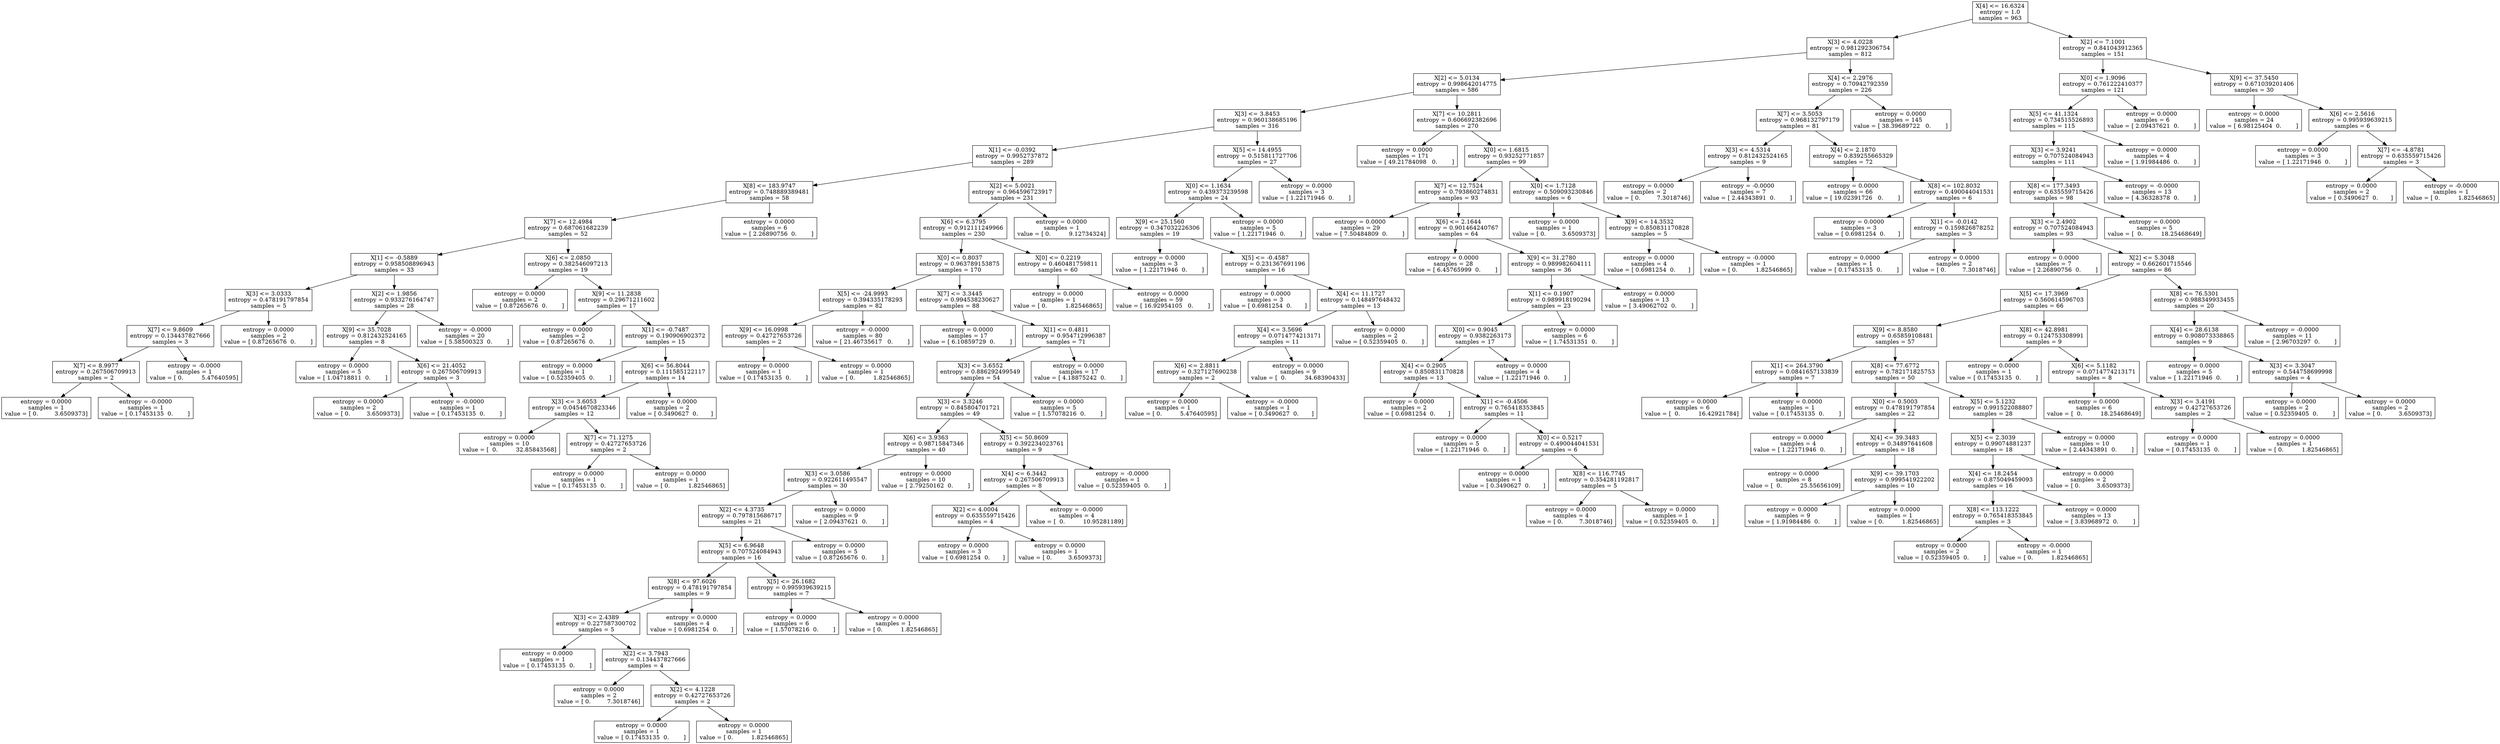 digraph Tree {
0 [label="X[4] <= 16.6324\nentropy = 1.0\nsamples = 963", shape="box"] ;
1 [label="X[3] <= 4.0228\nentropy = 0.981292306754\nsamples = 812", shape="box"] ;
0 -> 1 ;
2 [label="X[2] <= 5.0134\nentropy = 0.998642014775\nsamples = 586", shape="box"] ;
1 -> 2 ;
3 [label="X[3] <= 3.8453\nentropy = 0.960138685196\nsamples = 316", shape="box"] ;
2 -> 3 ;
4 [label="X[1] <= -0.0392\nentropy = 0.9952737872\nsamples = 289", shape="box"] ;
3 -> 4 ;
5 [label="X[8] <= 183.9747\nentropy = 0.748889389481\nsamples = 58", shape="box"] ;
4 -> 5 ;
6 [label="X[7] <= 12.4984\nentropy = 0.687061682239\nsamples = 52", shape="box"] ;
5 -> 6 ;
7 [label="X[1] <= -0.5889\nentropy = 0.958508896943\nsamples = 33", shape="box"] ;
6 -> 7 ;
8 [label="X[3] <= 3.0333\nentropy = 0.478191797854\nsamples = 5", shape="box"] ;
7 -> 8 ;
9 [label="X[7] <= 9.8609\nentropy = 0.134437827666\nsamples = 3", shape="box"] ;
8 -> 9 ;
10 [label="X[7] <= 8.9977\nentropy = 0.267506709913\nsamples = 2", shape="box"] ;
9 -> 10 ;
11 [label="entropy = 0.0000\nsamples = 1\nvalue = [ 0.         3.6509373]", shape="box"] ;
10 -> 11 ;
12 [label="entropy = -0.0000\nsamples = 1\nvalue = [ 0.17453135  0.        ]", shape="box"] ;
10 -> 12 ;
13 [label="entropy = -0.0000\nsamples = 1\nvalue = [ 0.          5.47640595]", shape="box"] ;
9 -> 13 ;
14 [label="entropy = 0.0000\nsamples = 2\nvalue = [ 0.87265676  0.        ]", shape="box"] ;
8 -> 14 ;
15 [label="X[2] <= 1.9856\nentropy = 0.933276164747\nsamples = 28", shape="box"] ;
7 -> 15 ;
16 [label="X[9] <= 35.7028\nentropy = 0.812432524165\nsamples = 8", shape="box"] ;
15 -> 16 ;
17 [label="entropy = 0.0000\nsamples = 5\nvalue = [ 1.04718811  0.        ]", shape="box"] ;
16 -> 17 ;
18 [label="X[6] <= 21.4052\nentropy = 0.267506709913\nsamples = 3", shape="box"] ;
16 -> 18 ;
19 [label="entropy = 0.0000\nsamples = 2\nvalue = [ 0.         3.6509373]", shape="box"] ;
18 -> 19 ;
20 [label="entropy = -0.0000\nsamples = 1\nvalue = [ 0.17453135  0.        ]", shape="box"] ;
18 -> 20 ;
21 [label="entropy = -0.0000\nsamples = 20\nvalue = [ 5.58500323  0.        ]", shape="box"] ;
15 -> 21 ;
22 [label="X[6] <= 2.0850\nentropy = 0.382546097213\nsamples = 19", shape="box"] ;
6 -> 22 ;
23 [label="entropy = 0.0000\nsamples = 2\nvalue = [ 0.87265676  0.        ]", shape="box"] ;
22 -> 23 ;
24 [label="X[9] <= 11.2838\nentropy = 0.29671211602\nsamples = 17", shape="box"] ;
22 -> 24 ;
25 [label="entropy = 0.0000\nsamples = 2\nvalue = [ 0.87265676  0.        ]", shape="box"] ;
24 -> 25 ;
26 [label="X[1] <= -0.7487\nentropy = 0.190906902372\nsamples = 15", shape="box"] ;
24 -> 26 ;
27 [label="entropy = 0.0000\nsamples = 1\nvalue = [ 0.52359405  0.        ]", shape="box"] ;
26 -> 27 ;
28 [label="X[6] <= 56.8044\nentropy = 0.111585122117\nsamples = 14", shape="box"] ;
26 -> 28 ;
29 [label="X[3] <= 3.6053\nentropy = 0.0454670823346\nsamples = 12", shape="box"] ;
28 -> 29 ;
30 [label="entropy = 0.0000\nsamples = 10\nvalue = [  0.          32.85843568]", shape="box"] ;
29 -> 30 ;
31 [label="X[7] <= 71.1275\nentropy = 0.42727653726\nsamples = 2", shape="box"] ;
29 -> 31 ;
32 [label="entropy = 0.0000\nsamples = 1\nvalue = [ 0.17453135  0.        ]", shape="box"] ;
31 -> 32 ;
33 [label="entropy = 0.0000\nsamples = 1\nvalue = [ 0.          1.82546865]", shape="box"] ;
31 -> 33 ;
34 [label="entropy = 0.0000\nsamples = 2\nvalue = [ 0.3490627  0.       ]", shape="box"] ;
28 -> 34 ;
35 [label="entropy = 0.0000\nsamples = 6\nvalue = [ 2.26890756  0.        ]", shape="box"] ;
5 -> 35 ;
36 [label="X[2] <= 5.0021\nentropy = 0.964596723917\nsamples = 231", shape="box"] ;
4 -> 36 ;
37 [label="X[6] <= 6.3795\nentropy = 0.912111249966\nsamples = 230", shape="box"] ;
36 -> 37 ;
38 [label="X[0] <= 0.8037\nentropy = 0.963789153875\nsamples = 170", shape="box"] ;
37 -> 38 ;
39 [label="X[5] <= -24.9993\nentropy = 0.394335178293\nsamples = 82", shape="box"] ;
38 -> 39 ;
40 [label="X[9] <= 16.0998\nentropy = 0.42727653726\nsamples = 2", shape="box"] ;
39 -> 40 ;
41 [label="entropy = 0.0000\nsamples = 1\nvalue = [ 0.17453135  0.        ]", shape="box"] ;
40 -> 41 ;
42 [label="entropy = 0.0000\nsamples = 1\nvalue = [ 0.          1.82546865]", shape="box"] ;
40 -> 42 ;
43 [label="entropy = -0.0000\nsamples = 80\nvalue = [ 21.46735617   0.        ]", shape="box"] ;
39 -> 43 ;
44 [label="X[7] <= 3.3445\nentropy = 0.994538230627\nsamples = 88", shape="box"] ;
38 -> 44 ;
45 [label="entropy = 0.0000\nsamples = 17\nvalue = [ 6.10859729  0.        ]", shape="box"] ;
44 -> 45 ;
46 [label="X[1] <= 0.4811\nentropy = 0.954712996387\nsamples = 71", shape="box"] ;
44 -> 46 ;
47 [label="X[3] <= 3.6552\nentropy = 0.886292499549\nsamples = 54", shape="box"] ;
46 -> 47 ;
48 [label="X[3] <= 3.3246\nentropy = 0.845804701721\nsamples = 49", shape="box"] ;
47 -> 48 ;
49 [label="X[6] <= 3.9363\nentropy = 0.98715847346\nsamples = 40", shape="box"] ;
48 -> 49 ;
50 [label="X[3] <= 3.0586\nentropy = 0.922611495547\nsamples = 30", shape="box"] ;
49 -> 50 ;
51 [label="X[2] <= 4.3735\nentropy = 0.797815686717\nsamples = 21", shape="box"] ;
50 -> 51 ;
52 [label="X[5] <= 6.9648\nentropy = 0.707524084943\nsamples = 16", shape="box"] ;
51 -> 52 ;
53 [label="X[8] <= 97.6026\nentropy = 0.478191797854\nsamples = 9", shape="box"] ;
52 -> 53 ;
54 [label="X[3] <= 2.4389\nentropy = 0.227587300702\nsamples = 5", shape="box"] ;
53 -> 54 ;
55 [label="entropy = 0.0000\nsamples = 1\nvalue = [ 0.17453135  0.        ]", shape="box"] ;
54 -> 55 ;
56 [label="X[2] <= 3.7943\nentropy = 0.134437827666\nsamples = 4", shape="box"] ;
54 -> 56 ;
57 [label="entropy = 0.0000\nsamples = 2\nvalue = [ 0.         7.3018746]", shape="box"] ;
56 -> 57 ;
58 [label="X[2] <= 4.1228\nentropy = 0.42727653726\nsamples = 2", shape="box"] ;
56 -> 58 ;
59 [label="entropy = 0.0000\nsamples = 1\nvalue = [ 0.17453135  0.        ]", shape="box"] ;
58 -> 59 ;
60 [label="entropy = 0.0000\nsamples = 1\nvalue = [ 0.          1.82546865]", shape="box"] ;
58 -> 60 ;
61 [label="entropy = 0.0000\nsamples = 4\nvalue = [ 0.6981254  0.       ]", shape="box"] ;
53 -> 61 ;
62 [label="X[5] <= 26.1682\nentropy = 0.995939639215\nsamples = 7", shape="box"] ;
52 -> 62 ;
63 [label="entropy = 0.0000\nsamples = 6\nvalue = [ 1.57078216  0.        ]", shape="box"] ;
62 -> 63 ;
64 [label="entropy = 0.0000\nsamples = 1\nvalue = [ 0.          1.82546865]", shape="box"] ;
62 -> 64 ;
65 [label="entropy = 0.0000\nsamples = 5\nvalue = [ 0.87265676  0.        ]", shape="box"] ;
51 -> 65 ;
66 [label="entropy = 0.0000\nsamples = 9\nvalue = [ 2.09437621  0.        ]", shape="box"] ;
50 -> 66 ;
67 [label="entropy = 0.0000\nsamples = 10\nvalue = [ 2.79250162  0.        ]", shape="box"] ;
49 -> 67 ;
68 [label="X[5] <= 50.8609\nentropy = 0.392234023761\nsamples = 9", shape="box"] ;
48 -> 68 ;
69 [label="X[4] <= 6.3442\nentropy = 0.267506709913\nsamples = 8", shape="box"] ;
68 -> 69 ;
70 [label="X[2] <= 4.0004\nentropy = 0.635559715426\nsamples = 4", shape="box"] ;
69 -> 70 ;
71 [label="entropy = 0.0000\nsamples = 3\nvalue = [ 0.6981254  0.       ]", shape="box"] ;
70 -> 71 ;
72 [label="entropy = 0.0000\nsamples = 1\nvalue = [ 0.         3.6509373]", shape="box"] ;
70 -> 72 ;
73 [label="entropy = -0.0000\nsamples = 4\nvalue = [  0.          10.95281189]", shape="box"] ;
69 -> 73 ;
74 [label="entropy = -0.0000\nsamples = 1\nvalue = [ 0.52359405  0.        ]", shape="box"] ;
68 -> 74 ;
75 [label="entropy = 0.0000\nsamples = 5\nvalue = [ 1.57078216  0.        ]", shape="box"] ;
47 -> 75 ;
76 [label="entropy = 0.0000\nsamples = 17\nvalue = [ 4.18875242  0.        ]", shape="box"] ;
46 -> 76 ;
77 [label="X[0] <= 0.2219\nentropy = 0.460481759811\nsamples = 60", shape="box"] ;
37 -> 77 ;
78 [label="entropy = 0.0000\nsamples = 1\nvalue = [ 0.          1.82546865]", shape="box"] ;
77 -> 78 ;
79 [label="entropy = 0.0000\nsamples = 59\nvalue = [ 16.92954105   0.        ]", shape="box"] ;
77 -> 79 ;
80 [label="entropy = 0.0000\nsamples = 1\nvalue = [ 0.          9.12734324]", shape="box"] ;
36 -> 80 ;
81 [label="X[5] <= 14.4955\nentropy = 0.515811727706\nsamples = 27", shape="box"] ;
3 -> 81 ;
82 [label="X[0] <= 1.1634\nentropy = 0.439373239598\nsamples = 24", shape="box"] ;
81 -> 82 ;
83 [label="X[9] <= 25.1560\nentropy = 0.347032226306\nsamples = 19", shape="box"] ;
82 -> 83 ;
84 [label="entropy = 0.0000\nsamples = 3\nvalue = [ 1.22171946  0.        ]", shape="box"] ;
83 -> 84 ;
85 [label="X[5] <= -0.4587\nentropy = 0.231367691196\nsamples = 16", shape="box"] ;
83 -> 85 ;
86 [label="entropy = 0.0000\nsamples = 3\nvalue = [ 0.6981254  0.       ]", shape="box"] ;
85 -> 86 ;
87 [label="X[4] <= 11.1727\nentropy = 0.148497648432\nsamples = 13", shape="box"] ;
85 -> 87 ;
88 [label="X[4] <= 3.5696\nentropy = 0.0714774213171\nsamples = 11", shape="box"] ;
87 -> 88 ;
89 [label="X[6] <= 2.8811\nentropy = 0.327127690238\nsamples = 2", shape="box"] ;
88 -> 89 ;
90 [label="entropy = 0.0000\nsamples = 1\nvalue = [ 0.          5.47640595]", shape="box"] ;
89 -> 90 ;
91 [label="entropy = -0.0000\nsamples = 1\nvalue = [ 0.3490627  0.       ]", shape="box"] ;
89 -> 91 ;
92 [label="entropy = 0.0000\nsamples = 9\nvalue = [  0.          34.68390433]", shape="box"] ;
88 -> 92 ;
93 [label="entropy = 0.0000\nsamples = 2\nvalue = [ 0.52359405  0.        ]", shape="box"] ;
87 -> 93 ;
94 [label="entropy = 0.0000\nsamples = 5\nvalue = [ 1.22171946  0.        ]", shape="box"] ;
82 -> 94 ;
95 [label="entropy = 0.0000\nsamples = 3\nvalue = [ 1.22171946  0.        ]", shape="box"] ;
81 -> 95 ;
96 [label="X[7] <= 10.2811\nentropy = 0.606692382696\nsamples = 270", shape="box"] ;
2 -> 96 ;
97 [label="entropy = 0.0000\nsamples = 171\nvalue = [ 49.21784098   0.        ]", shape="box"] ;
96 -> 97 ;
98 [label="X[0] <= 1.6815\nentropy = 0.93252771857\nsamples = 99", shape="box"] ;
96 -> 98 ;
99 [label="X[7] <= 12.7524\nentropy = 0.793860274831\nsamples = 93", shape="box"] ;
98 -> 99 ;
100 [label="entropy = 0.0000\nsamples = 29\nvalue = [ 7.50484809  0.        ]", shape="box"] ;
99 -> 100 ;
101 [label="X[6] <= 2.1644\nentropy = 0.901464240767\nsamples = 64", shape="box"] ;
99 -> 101 ;
102 [label="entropy = 0.0000\nsamples = 28\nvalue = [ 6.45765999  0.        ]", shape="box"] ;
101 -> 102 ;
103 [label="X[9] <= 31.2780\nentropy = 0.989982604111\nsamples = 36", shape="box"] ;
101 -> 103 ;
104 [label="X[1] <= 0.1907\nentropy = 0.989918190294\nsamples = 23", shape="box"] ;
103 -> 104 ;
105 [label="X[0] <= 0.9045\nentropy = 0.9382263173\nsamples = 17", shape="box"] ;
104 -> 105 ;
106 [label="X[4] <= 0.2905\nentropy = 0.850831170828\nsamples = 13", shape="box"] ;
105 -> 106 ;
107 [label="entropy = 0.0000\nsamples = 2\nvalue = [ 0.6981254  0.       ]", shape="box"] ;
106 -> 107 ;
108 [label="X[1] <= -0.4506\nentropy = 0.765418353845\nsamples = 11", shape="box"] ;
106 -> 108 ;
109 [label="entropy = 0.0000\nsamples = 5\nvalue = [ 1.22171946  0.        ]", shape="box"] ;
108 -> 109 ;
110 [label="X[0] <= 0.5217\nentropy = 0.490044041531\nsamples = 6", shape="box"] ;
108 -> 110 ;
111 [label="entropy = 0.0000\nsamples = 1\nvalue = [ 0.3490627  0.       ]", shape="box"] ;
110 -> 111 ;
112 [label="X[8] <= 116.7745\nentropy = 0.354281192817\nsamples = 5", shape="box"] ;
110 -> 112 ;
113 [label="entropy = 0.0000\nsamples = 4\nvalue = [ 0.         7.3018746]", shape="box"] ;
112 -> 113 ;
114 [label="entropy = 0.0000\nsamples = 1\nvalue = [ 0.52359405  0.        ]", shape="box"] ;
112 -> 114 ;
115 [label="entropy = 0.0000\nsamples = 4\nvalue = [ 1.22171946  0.        ]", shape="box"] ;
105 -> 115 ;
116 [label="entropy = 0.0000\nsamples = 6\nvalue = [ 1.74531351  0.        ]", shape="box"] ;
104 -> 116 ;
117 [label="entropy = 0.0000\nsamples = 13\nvalue = [ 3.49062702  0.        ]", shape="box"] ;
103 -> 117 ;
118 [label="X[0] <= 1.7128\nentropy = 0.509093230846\nsamples = 6", shape="box"] ;
98 -> 118 ;
119 [label="entropy = 0.0000\nsamples = 1\nvalue = [ 0.         3.6509373]", shape="box"] ;
118 -> 119 ;
120 [label="X[9] <= 14.3532\nentropy = 0.850831170828\nsamples = 5", shape="box"] ;
118 -> 120 ;
121 [label="entropy = 0.0000\nsamples = 4\nvalue = [ 0.6981254  0.       ]", shape="box"] ;
120 -> 121 ;
122 [label="entropy = -0.0000\nsamples = 1\nvalue = [ 0.          1.82546865]", shape="box"] ;
120 -> 122 ;
123 [label="X[4] <= 2.2976\nentropy = 0.70942792359\nsamples = 226", shape="box"] ;
1 -> 123 ;
124 [label="X[7] <= 3.5053\nentropy = 0.968132797179\nsamples = 81", shape="box"] ;
123 -> 124 ;
125 [label="X[3] <= 4.5314\nentropy = 0.812432524165\nsamples = 9", shape="box"] ;
124 -> 125 ;
126 [label="entropy = 0.0000\nsamples = 2\nvalue = [ 0.         7.3018746]", shape="box"] ;
125 -> 126 ;
127 [label="entropy = -0.0000\nsamples = 7\nvalue = [ 2.44343891  0.        ]", shape="box"] ;
125 -> 127 ;
128 [label="X[4] <= 2.1870\nentropy = 0.839255665329\nsamples = 72", shape="box"] ;
124 -> 128 ;
129 [label="entropy = 0.0000\nsamples = 66\nvalue = [ 19.02391726   0.        ]", shape="box"] ;
128 -> 129 ;
130 [label="X[8] <= 102.8032\nentropy = 0.490044041531\nsamples = 6", shape="box"] ;
128 -> 130 ;
131 [label="entropy = 0.0000\nsamples = 3\nvalue = [ 0.6981254  0.       ]", shape="box"] ;
130 -> 131 ;
132 [label="X[1] <= -0.0142\nentropy = 0.159826878252\nsamples = 3", shape="box"] ;
130 -> 132 ;
133 [label="entropy = 0.0000\nsamples = 1\nvalue = [ 0.17453135  0.        ]", shape="box"] ;
132 -> 133 ;
134 [label="entropy = 0.0000\nsamples = 2\nvalue = [ 0.         7.3018746]", shape="box"] ;
132 -> 134 ;
135 [label="entropy = 0.0000\nsamples = 145\nvalue = [ 38.39689722   0.        ]", shape="box"] ;
123 -> 135 ;
136 [label="X[2] <= 7.1001\nentropy = 0.841043912365\nsamples = 151", shape="box"] ;
0 -> 136 ;
137 [label="X[0] <= 1.9096\nentropy = 0.761222410377\nsamples = 121", shape="box"] ;
136 -> 137 ;
138 [label="X[5] <= 41.1324\nentropy = 0.734515526893\nsamples = 115", shape="box"] ;
137 -> 138 ;
139 [label="X[3] <= 3.9241\nentropy = 0.707524084943\nsamples = 111", shape="box"] ;
138 -> 139 ;
140 [label="X[8] <= 177.3493\nentropy = 0.635559715426\nsamples = 98", shape="box"] ;
139 -> 140 ;
141 [label="X[3] <= 2.4902\nentropy = 0.707524084943\nsamples = 93", shape="box"] ;
140 -> 141 ;
142 [label="entropy = 0.0000\nsamples = 7\nvalue = [ 2.26890756  0.        ]", shape="box"] ;
141 -> 142 ;
143 [label="X[2] <= 5.3048\nentropy = 0.662601715546\nsamples = 86", shape="box"] ;
141 -> 143 ;
144 [label="X[5] <= 17.3969\nentropy = 0.560614596703\nsamples = 66", shape="box"] ;
143 -> 144 ;
145 [label="X[9] <= 8.8580\nentropy = 0.65859108481\nsamples = 57", shape="box"] ;
144 -> 145 ;
146 [label="X[1] <= 264.3790\nentropy = 0.0841657133839\nsamples = 7", shape="box"] ;
145 -> 146 ;
147 [label="entropy = 0.0000\nsamples = 6\nvalue = [  0.          16.42921784]", shape="box"] ;
146 -> 147 ;
148 [label="entropy = 0.0000\nsamples = 1\nvalue = [ 0.17453135  0.        ]", shape="box"] ;
146 -> 148 ;
149 [label="X[8] <= 77.6772\nentropy = 0.782171825753\nsamples = 50", shape="box"] ;
145 -> 149 ;
150 [label="X[0] <= 0.5003\nentropy = 0.478191797854\nsamples = 22", shape="box"] ;
149 -> 150 ;
151 [label="entropy = 0.0000\nsamples = 4\nvalue = [ 1.22171946  0.        ]", shape="box"] ;
150 -> 151 ;
152 [label="X[4] <= 39.3483\nentropy = 0.34897641608\nsamples = 18", shape="box"] ;
150 -> 152 ;
153 [label="entropy = 0.0000\nsamples = 8\nvalue = [  0.          25.55656109]", shape="box"] ;
152 -> 153 ;
154 [label="X[9] <= 39.1703\nentropy = 0.999541922202\nsamples = 10", shape="box"] ;
152 -> 154 ;
155 [label="entropy = 0.0000\nsamples = 9\nvalue = [ 1.91984486  0.        ]", shape="box"] ;
154 -> 155 ;
156 [label="entropy = 0.0000\nsamples = 1\nvalue = [ 0.          1.82546865]", shape="box"] ;
154 -> 156 ;
157 [label="X[5] <= 5.1232\nentropy = 0.991522088807\nsamples = 28", shape="box"] ;
149 -> 157 ;
158 [label="X[5] <= 2.3039\nentropy = 0.99074881237\nsamples = 18", shape="box"] ;
157 -> 158 ;
159 [label="X[4] <= 18.2454\nentropy = 0.875049459093\nsamples = 16", shape="box"] ;
158 -> 159 ;
160 [label="X[8] <= 113.1222\nentropy = 0.765418353845\nsamples = 3", shape="box"] ;
159 -> 160 ;
161 [label="entropy = 0.0000\nsamples = 2\nvalue = [ 0.52359405  0.        ]", shape="box"] ;
160 -> 161 ;
162 [label="entropy = -0.0000\nsamples = 1\nvalue = [ 0.          1.82546865]", shape="box"] ;
160 -> 162 ;
163 [label="entropy = 0.0000\nsamples = 13\nvalue = [ 3.83968972  0.        ]", shape="box"] ;
159 -> 163 ;
164 [label="entropy = 0.0000\nsamples = 2\nvalue = [ 0.         3.6509373]", shape="box"] ;
158 -> 164 ;
165 [label="entropy = 0.0000\nsamples = 10\nvalue = [ 2.44343891  0.        ]", shape="box"] ;
157 -> 165 ;
166 [label="X[8] <= 42.8981\nentropy = 0.124753308991\nsamples = 9", shape="box"] ;
144 -> 166 ;
167 [label="entropy = 0.0000\nsamples = 1\nvalue = [ 0.17453135  0.        ]", shape="box"] ;
166 -> 167 ;
168 [label="X[6] <= 5.1182\nentropy = 0.0714774213171\nsamples = 8", shape="box"] ;
166 -> 168 ;
169 [label="entropy = 0.0000\nsamples = 6\nvalue = [  0.          18.25468649]", shape="box"] ;
168 -> 169 ;
170 [label="X[3] <= 3.4191\nentropy = 0.42727653726\nsamples = 2", shape="box"] ;
168 -> 170 ;
171 [label="entropy = 0.0000\nsamples = 1\nvalue = [ 0.17453135  0.        ]", shape="box"] ;
170 -> 171 ;
172 [label="entropy = 0.0000\nsamples = 1\nvalue = [ 0.          1.82546865]", shape="box"] ;
170 -> 172 ;
173 [label="X[8] <= 76.5301\nentropy = 0.988349933455\nsamples = 20", shape="box"] ;
143 -> 173 ;
174 [label="X[4] <= 28.6138\nentropy = 0.908073338865\nsamples = 9", shape="box"] ;
173 -> 174 ;
175 [label="entropy = 0.0000\nsamples = 5\nvalue = [ 1.22171946  0.        ]", shape="box"] ;
174 -> 175 ;
176 [label="X[3] <= 3.3047\nentropy = 0.544758699998\nsamples = 4", shape="box"] ;
174 -> 176 ;
177 [label="entropy = 0.0000\nsamples = 2\nvalue = [ 0.52359405  0.        ]", shape="box"] ;
176 -> 177 ;
178 [label="entropy = 0.0000\nsamples = 2\nvalue = [ 0.         3.6509373]", shape="box"] ;
176 -> 178 ;
179 [label="entropy = -0.0000\nsamples = 11\nvalue = [ 2.96703297  0.        ]", shape="box"] ;
173 -> 179 ;
180 [label="entropy = 0.0000\nsamples = 5\nvalue = [  0.          18.25468649]", shape="box"] ;
140 -> 180 ;
181 [label="entropy = -0.0000\nsamples = 13\nvalue = [ 4.36328378  0.        ]", shape="box"] ;
139 -> 181 ;
182 [label="entropy = 0.0000\nsamples = 4\nvalue = [ 1.91984486  0.        ]", shape="box"] ;
138 -> 182 ;
183 [label="entropy = 0.0000\nsamples = 6\nvalue = [ 2.09437621  0.        ]", shape="box"] ;
137 -> 183 ;
184 [label="X[9] <= 37.5450\nentropy = 0.671039201406\nsamples = 30", shape="box"] ;
136 -> 184 ;
185 [label="entropy = 0.0000\nsamples = 24\nvalue = [ 6.98125404  0.        ]", shape="box"] ;
184 -> 185 ;
186 [label="X[6] <= 2.5616\nentropy = 0.995939639215\nsamples = 6", shape="box"] ;
184 -> 186 ;
187 [label="entropy = 0.0000\nsamples = 3\nvalue = [ 1.22171946  0.        ]", shape="box"] ;
186 -> 187 ;
188 [label="X[7] <= -4.8781\nentropy = 0.635559715426\nsamples = 3", shape="box"] ;
186 -> 188 ;
189 [label="entropy = 0.0000\nsamples = 2\nvalue = [ 0.3490627  0.       ]", shape="box"] ;
188 -> 189 ;
190 [label="entropy = -0.0000\nsamples = 1\nvalue = [ 0.          1.82546865]", shape="box"] ;
188 -> 190 ;
}